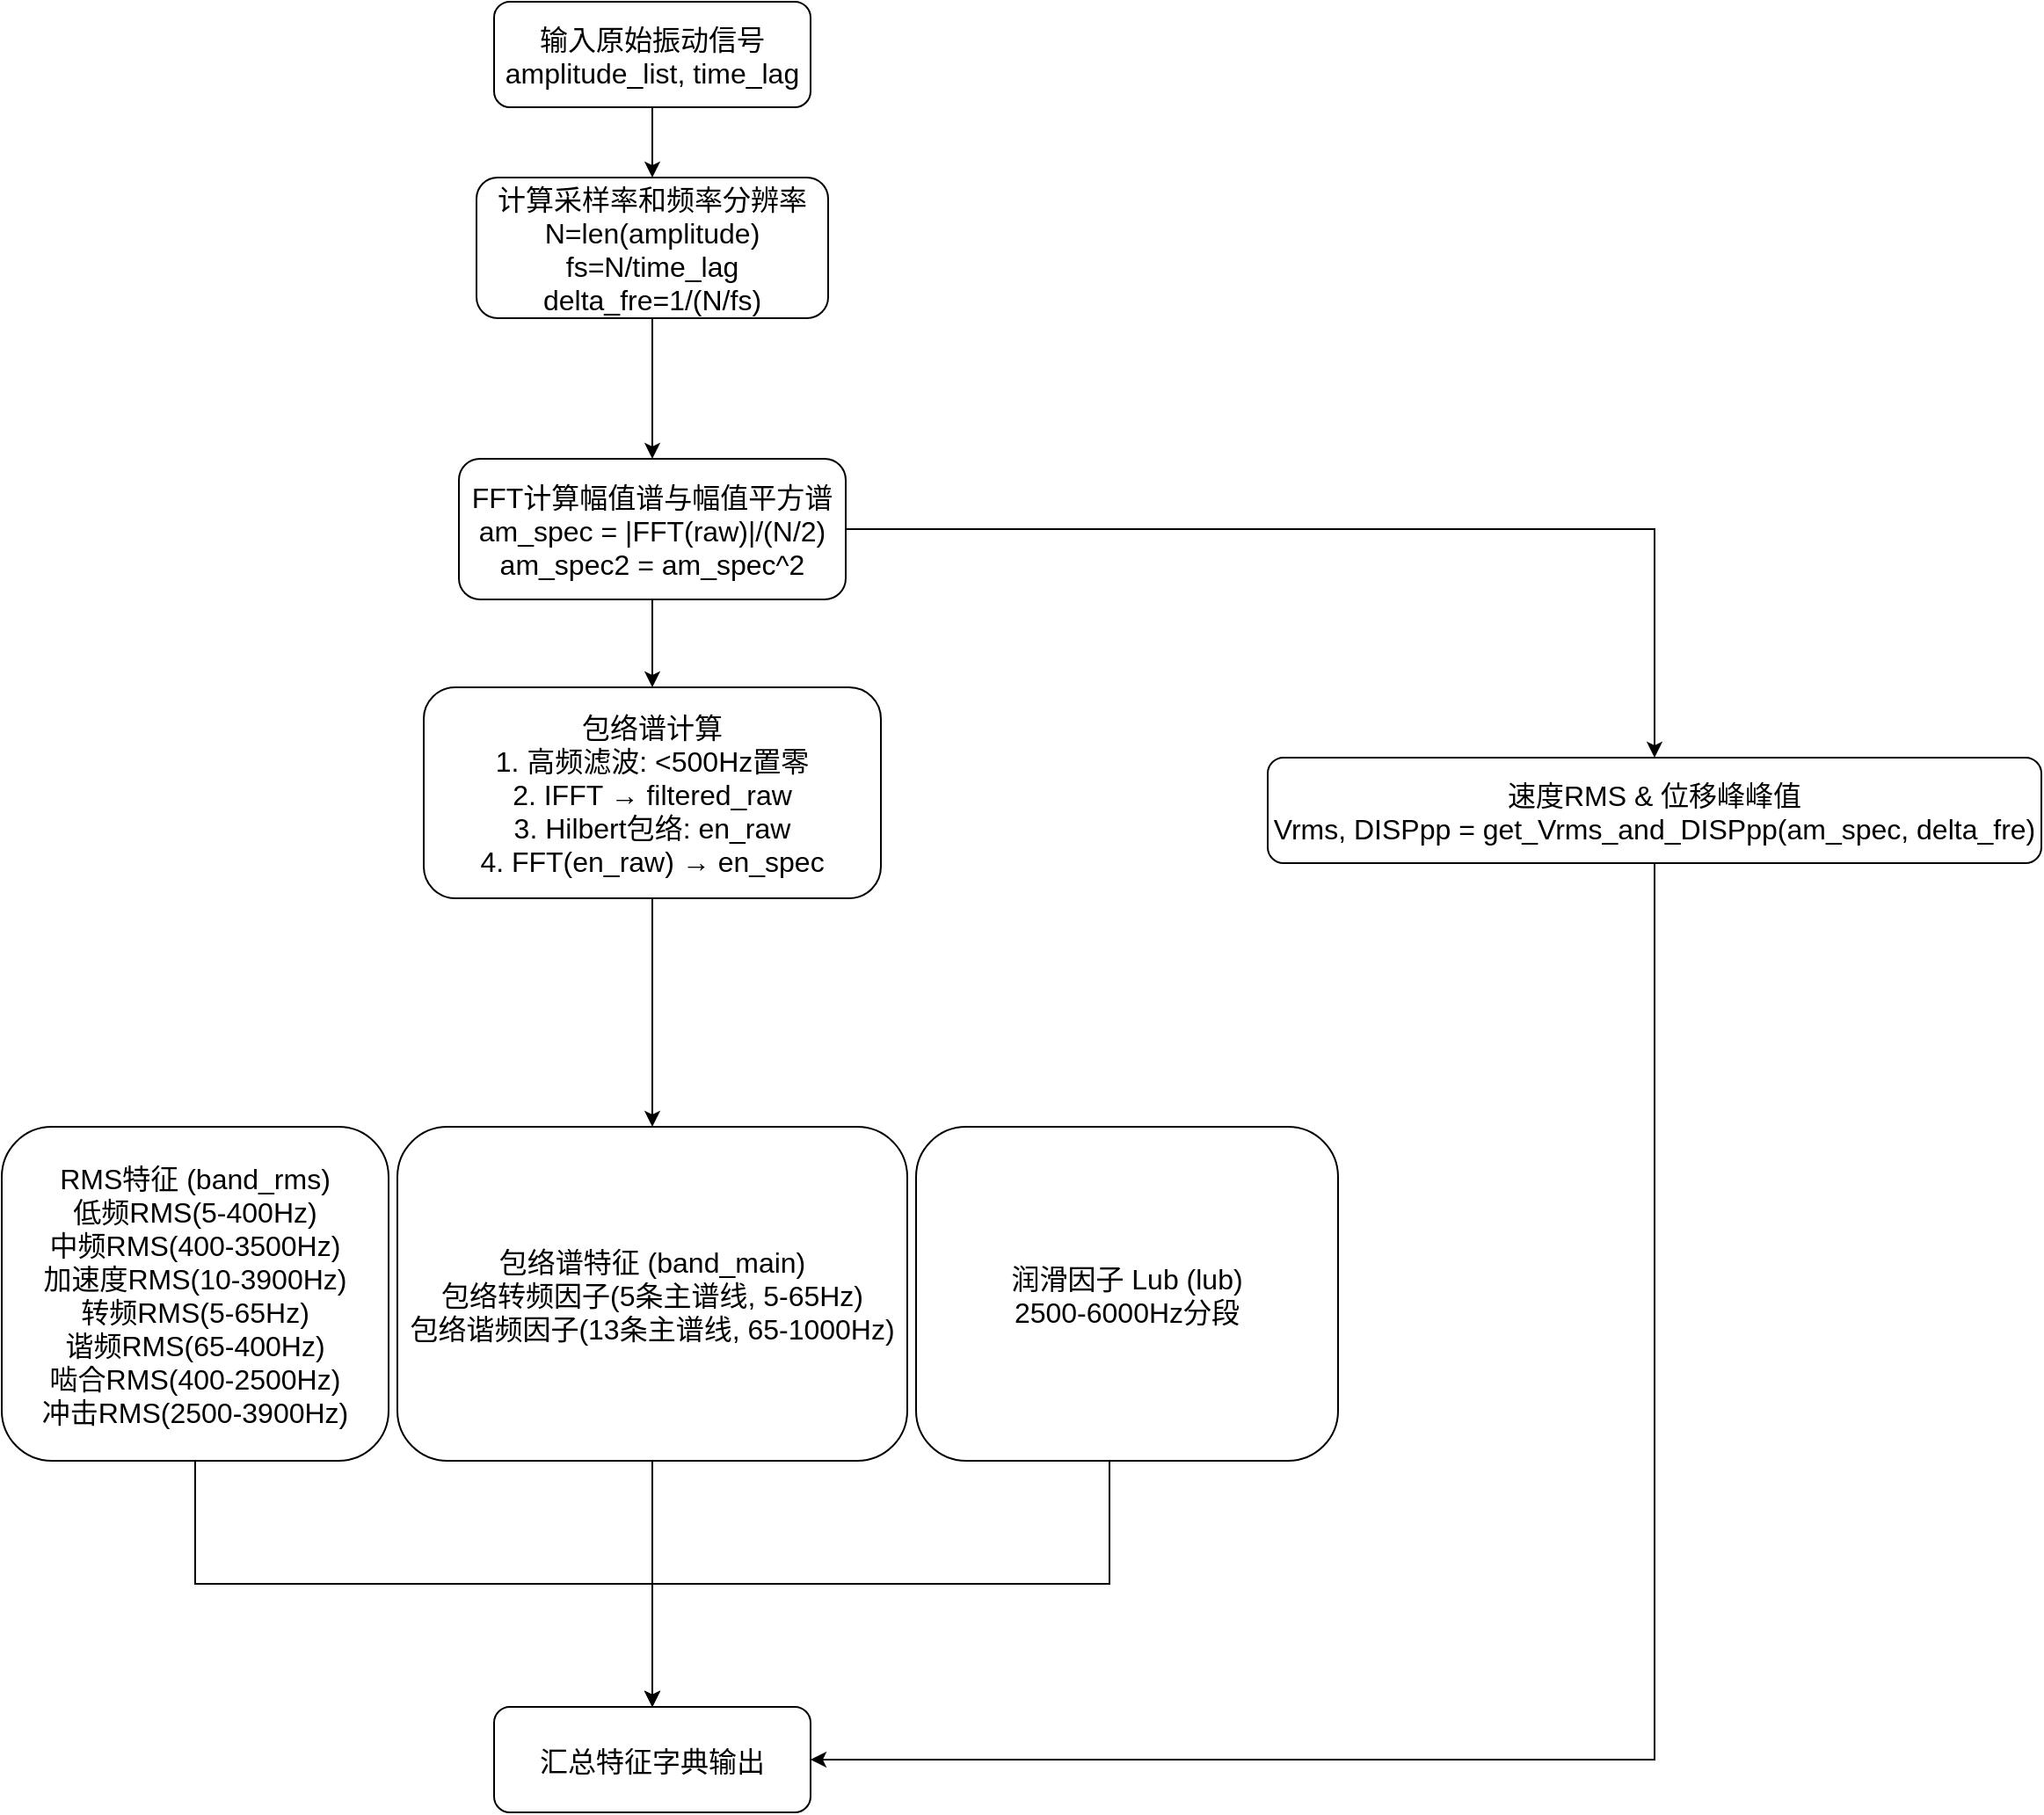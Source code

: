 <mxfile version="28.2.5">
  <diagram name="Vibration Features Extraction" id="VibFeatures001">
    <mxGraphModel dx="1819" dy="2143" grid="1" gridSize="10" guides="1" tooltips="1" connect="1" arrows="1" fold="1" page="1" pageScale="1" pageWidth="827" pageHeight="1169" math="0" shadow="0">
      <root>
        <mxCell id="0" />
        <mxCell id="1" parent="0" />
        <mxCell id="2" value="输入原始振动信号 &#xa;amplitude_list, time_lag" style="rounded=1;fontSize=16;" parent="1" vertex="1">
          <mxGeometry x="330" y="-40" width="180" height="60" as="geometry" />
        </mxCell>
        <mxCell id="3" value="计算采样率和频率分辨率 &#xa;N=len(amplitude) &#xa;fs=N/time_lag &#xa;delta_fre=1/(N/fs)" style="rounded=1;fontSize=16;" parent="1" vertex="1">
          <mxGeometry x="320" y="60" width="200" height="80" as="geometry" />
        </mxCell>
        <mxCell id="Y_9jRnxH8FlsRHiu7l0G-26" style="edgeStyle=orthogonalEdgeStyle;rounded=0;orthogonalLoop=1;jettySize=auto;html=1;entryX=0.5;entryY=0;entryDx=0;entryDy=0;" edge="1" parent="1" source="4" target="9">
          <mxGeometry relative="1" as="geometry" />
        </mxCell>
        <mxCell id="4" value="FFT计算幅值谱与幅值平方谱 &#xa;am_spec = |FFT(raw)|/(N/2) &#xa;am_spec2 = am_spec^2" style="rounded=1;fontSize=16;" parent="1" vertex="1">
          <mxGeometry x="310" y="220" width="220" height="80" as="geometry" />
        </mxCell>
        <mxCell id="5" value="包络谱计算 &#xa;1. 高频滤波: &lt;500Hz置零 &#xa;2. IFFT → filtered_raw &#xa;3. Hilbert包络: en_raw &#xa;4. FFT(en_raw) → en_spec" style="rounded=1;fontSize=16;" parent="1" vertex="1">
          <mxGeometry x="290" y="350" width="260" height="120" as="geometry" />
        </mxCell>
        <mxCell id="Y_9jRnxH8FlsRHiu7l0G-22" style="edgeStyle=orthogonalEdgeStyle;rounded=0;orthogonalLoop=1;jettySize=auto;html=1;entryX=0.5;entryY=0;entryDx=0;entryDy=0;fontSize=16;" edge="1" parent="1" source="6" target="10">
          <mxGeometry relative="1" as="geometry">
            <Array as="points">
              <mxPoint x="160" y="860" />
              <mxPoint x="420" y="860" />
            </Array>
          </mxGeometry>
        </mxCell>
        <mxCell id="6" value="RMS特征 (band_rms) &#xa;低频RMS(5-400Hz) &#xa;中频RMS(400-3500Hz) &#xa;加速度RMS(10-3900Hz) &#xa;转频RMS(5-65Hz) &#xa;谐频RMS(65-400Hz) &#xa;啮合RMS(400-2500Hz) &#xa;冲击RMS(2500-3900Hz)" style="rounded=1;fontSize=16;" parent="1" vertex="1">
          <mxGeometry x="50" y="600" width="220" height="190" as="geometry" />
        </mxCell>
        <mxCell id="Y_9jRnxH8FlsRHiu7l0G-21" style="edgeStyle=orthogonalEdgeStyle;rounded=0;orthogonalLoop=1;jettySize=auto;html=1;entryX=0.5;entryY=0;entryDx=0;entryDy=0;fontSize=16;" edge="1" parent="1" source="7" target="10">
          <mxGeometry relative="1" as="geometry">
            <Array as="points">
              <mxPoint x="680" y="860" />
              <mxPoint x="420" y="860" />
            </Array>
          </mxGeometry>
        </mxCell>
        <mxCell id="7" value="润滑因子 Lub (lub) &#xa;2500-6000Hz分段" style="rounded=1;fontSize=16;" parent="1" vertex="1">
          <mxGeometry x="570" y="600" width="240" height="190" as="geometry" />
        </mxCell>
        <mxCell id="Y_9jRnxH8FlsRHiu7l0G-24" style="edgeStyle=orthogonalEdgeStyle;rounded=0;orthogonalLoop=1;jettySize=auto;html=1;entryX=0.5;entryY=0;entryDx=0;entryDy=0;fontSize=16;" edge="1" parent="1" source="8" target="10">
          <mxGeometry relative="1" as="geometry" />
        </mxCell>
        <mxCell id="8" value="包络谱特征 (band_main) &#xa;包络转频因子(5条主谱线, 5-65Hz) &#xa;包络谐频因子(13条主谱线, 65-1000Hz)" style="rounded=1;fontSize=16;" parent="1" vertex="1">
          <mxGeometry x="275" y="600" width="290" height="190" as="geometry" />
        </mxCell>
        <mxCell id="Y_9jRnxH8FlsRHiu7l0G-28" style="edgeStyle=orthogonalEdgeStyle;rounded=0;orthogonalLoop=1;jettySize=auto;html=1;exitX=0.5;exitY=1;exitDx=0;exitDy=0;entryX=1;entryY=0.5;entryDx=0;entryDy=0;" edge="1" parent="1" source="9" target="10">
          <mxGeometry relative="1" as="geometry" />
        </mxCell>
        <mxCell id="9" value="速度RMS &amp; 位移峰峰值 &#xa;Vrms, DISPpp = get_Vrms_and_DISPpp(am_spec, delta_fre)" style="rounded=1;fontSize=16;" parent="1" vertex="1">
          <mxGeometry x="770" y="390" width="440" height="60" as="geometry" />
        </mxCell>
        <mxCell id="10" value="汇总特征字典输出" style="rounded=1;fontSize=16;" parent="1" vertex="1">
          <mxGeometry x="330" y="930" width="180" height="60" as="geometry" />
        </mxCell>
        <mxCell id="11" style="edgeStyle=orthogonalEdgeStyle;endArrow=classic;fontSize=16;" parent="1" source="2" target="3" edge="1">
          <mxGeometry relative="1" as="geometry" />
        </mxCell>
        <mxCell id="12" style="edgeStyle=orthogonalEdgeStyle;endArrow=classic;fontSize=16;" parent="1" source="3" target="4" edge="1">
          <mxGeometry relative="1" as="geometry" />
        </mxCell>
        <mxCell id="13" style="edgeStyle=orthogonalEdgeStyle;endArrow=classic;fontSize=16;" parent="1" source="4" target="5" edge="1">
          <mxGeometry relative="1" as="geometry" />
        </mxCell>
        <mxCell id="15" style="edgeStyle=orthogonalEdgeStyle;endArrow=classic;fontSize=16;" parent="1" source="5" target="8" edge="1">
          <mxGeometry relative="1" as="geometry" />
        </mxCell>
      </root>
    </mxGraphModel>
  </diagram>
</mxfile>
